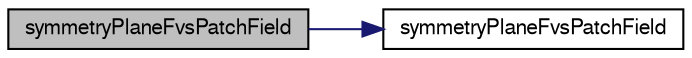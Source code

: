 digraph "symmetryPlaneFvsPatchField"
{
  bgcolor="transparent";
  edge [fontname="FreeSans",fontsize="10",labelfontname="FreeSans",labelfontsize="10"];
  node [fontname="FreeSans",fontsize="10",shape=record];
  rankdir="LR";
  Node104 [label="symmetryPlaneFvsPatchField",height=0.2,width=0.4,color="black", fillcolor="grey75", style="filled", fontcolor="black"];
  Node104 -> Node105 [color="midnightblue",fontsize="10",style="solid",fontname="FreeSans"];
  Node105 [label="symmetryPlaneFvsPatchField",height=0.2,width=0.4,color="black",URL="$a22418.html#a2542701f8d00e1c2dd6630c0c7a8420f",tooltip="Construct from patch and internal field. "];
}
